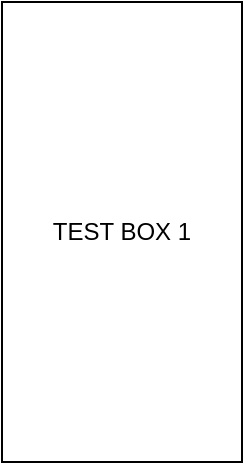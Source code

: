 <mxfile version="21.7.5" type="device" pages="2">
  <diagram name="Page-1" id="myVxxjPCL5p-XV522m3T">
    <mxGraphModel dx="1098" dy="988" grid="1" gridSize="10" guides="1" tooltips="1" connect="1" arrows="1" fold="1" page="1" pageScale="1" pageWidth="850" pageHeight="1100" math="0" shadow="0">
      <root>
        <mxCell id="0" />
        <mxCell id="1" parent="0" />
        <mxCell id="RQID2CbTYgnNpoyRhZ-a-1" value="TEST BOX 1" style="rounded=0;whiteSpace=wrap;html=1;" vertex="1" parent="1">
          <mxGeometry x="320" y="250" width="120" height="230" as="geometry" />
        </mxCell>
      </root>
    </mxGraphModel>
  </diagram>
  <diagram id="GQ53tRugSf7i1atEIjel" name="Page-2">
    <mxGraphModel dx="1098" dy="988" grid="1" gridSize="10" guides="1" tooltips="1" connect="1" arrows="1" fold="1" page="1" pageScale="1" pageWidth="850" pageHeight="1100" math="0" shadow="0">
      <root>
        <mxCell id="0" />
        <mxCell id="1" parent="0" />
        <mxCell id="XQRMHGdoc-WNc4gUSPoE-1" value="" style="ellipse;whiteSpace=wrap;html=1;aspect=fixed;" vertex="1" parent="1">
          <mxGeometry x="380" y="470" width="80" height="80" as="geometry" />
        </mxCell>
      </root>
    </mxGraphModel>
  </diagram>
</mxfile>
